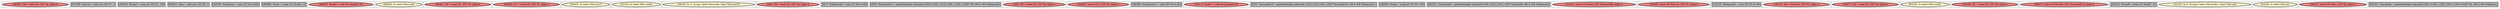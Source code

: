 
digraph G {





subgraph cluster33 {


node1861 [penwidth=3.0,fontsize=20,fillcolor=lightcoral,label="[46/47]  %6 = load i32, i32* %j, align 4",shape=ellipse,style=filled ]



}

subgraph cluster27 {


node1855 [penwidth=3.0,fontsize=20,fillcolor=grey,label="[57/58]  %inc14 = add nsw i32 %7, 1",shape=rectangle,style=filled ]



}

subgraph cluster28 {


node1856 [penwidth=3.0,fontsize=20,fillcolor=grey,label="[54/55]  %cmp2 = icmp slt i32 %1, 100",shape=rectangle,style=filled ]



}

subgraph cluster26 {


node1854 [penwidth=3.0,fontsize=20,fillcolor=grey,label="[60/61]  %inc = add nsw i32 %6, 1",shape=rectangle,style=filled ]



}

subgraph cluster29 {


node1857 [penwidth=3.0,fontsize=20,fillcolor=grey,label="[52/53]  %idxprom = sext i32 %2 to i64",shape=rectangle,style=filled ]



}

subgraph cluster25 {


node1853 [penwidth=3.0,fontsize=20,fillcolor=grey,label="[68/69]  %rem = srem i32 %call4, 10",shape=rectangle,style=filled ]



}

subgraph cluster24 {


node1852 [penwidth=3.0,fontsize=20,fillcolor=lightcoral,label="[66/67]  %call4 = call i32 @rand() #3",shape=ellipse,style=filled ]



}

subgraph cluster22 {


node1850 [penwidth=3.0,fontsize=20,fillcolor=lemonchiffon,label="[64/65]  br label %for.cond",shape=ellipse,style=filled ]



}

subgraph cluster20 {


node1848 [penwidth=3.0,fontsize=20,fillcolor=lightcoral,label="[38/41]  %0 = load i32, i32* %i, align 4",shape=ellipse,style=filled ]



}

subgraph cluster18 {


node1846 [penwidth=3.0,fontsize=20,fillcolor=lightcoral,label="[56/59]  %7 = load i32, i32* %i, align 4",shape=ellipse,style=filled ]



}

subgraph cluster34 {


node1862 [penwidth=3.0,fontsize=20,fillcolor=lemonchiffon,label="[44/45]  br label %for.inc13",shape=ellipse,style=filled ]



}

subgraph cluster16 {


node1844 [penwidth=3.0,fontsize=20,fillcolor=lemonchiffon,label="[32/33]  br label %for.cond1",shape=ellipse,style=filled ]



}

subgraph cluster17 {


node1845 [penwidth=3.0,fontsize=20,fillcolor=lemonchiffon,label="[34/35]  br i1 %cmp, label %for.body, label %for.end15",shape=ellipse,style=filled ]



}

subgraph cluster4 {


node1832 [penwidth=3.0,fontsize=20,fillcolor=lightcoral,label="[8/9]  %4 = load i32, i32* %i, align 4",shape=ellipse,style=filled ]



}

subgraph cluster3 {


node1831 [penwidth=3.0,fontsize=20,fillcolor=grey,label="[6/7]  %idxprom9 = sext i32 %4 to i64",shape=rectangle,style=filled ]



}

subgraph cluster2 {


node1830 [penwidth=3.0,fontsize=20,fillcolor=grey,label="[4/5]  %arrayidx10 = getelementptr inbounds [100 x [100 x i32]], [100 x [100 x i32]]* %b, i64 0, i64 %idxprom9",shape=rectangle,style=filled ]



}

subgraph cluster1 {


node1829 [penwidth=3.0,fontsize=20,fillcolor=lightcoral,label="[2/3]  %5 = load i32, i32* %j, align 4",shape=ellipse,style=filled ]



}

subgraph cluster12 {


node1840 [penwidth=3.0,fontsize=20,fillcolor=lightcoral,label="[24/25]  store i32 0, i32* %j, align 4",shape=ellipse,style=filled ]



}

subgraph cluster32 {


node1860 [penwidth=3.0,fontsize=20,fillcolor=grey,label="[48/49]  %idxprom11 = sext i32 %5 to i64",shape=rectangle,style=filled ]



}

subgraph cluster5 {


node1833 [penwidth=3.0,fontsize=20,fillcolor=lightcoral,label="[10/11]  %call7 = call i32 @rand() #3",shape=ellipse,style=filled ]



}

subgraph cluster0 {


node1828 [penwidth=3.0,fontsize=20,fillcolor=grey,label="[0/1]  %arrayidx12 = getelementptr inbounds [100 x i32], [100 x i32]* %arrayidx10, i64 0, i64 %idxprom11",shape=rectangle,style=filled ]



}

subgraph cluster31 {


node1859 [penwidth=3.0,fontsize=20,fillcolor=grey,label="[39/40]  %cmp = icmp slt i32 %0, 100",shape=rectangle,style=filled ]



}

subgraph cluster30 {


node1858 [penwidth=3.0,fontsize=20,fillcolor=grey,label="[50/51]  %arrayidx6 = getelementptr inbounds [100 x i32], [100 x i32]* %arrayidx, i64 0, i64 %idxprom5",shape=rectangle,style=filled ]



}

subgraph cluster6 {


node1834 [penwidth=3.0,fontsize=20,fillcolor=lightcoral,label="[12/13]  store i32 %rem, i32* %arrayidx6, align 4",shape=ellipse,style=filled ]



}

subgraph cluster14 {


node1842 [penwidth=3.0,fontsize=20,fillcolor=lightcoral,label="[28/29]  store i32 %inc14, i32* %i, align 4",shape=ellipse,style=filled ]



}

subgraph cluster7 {


node1835 [penwidth=3.0,fontsize=20,fillcolor=grey,label="[14/15]  %idxprom5 = sext i32 %3 to i64",shape=rectangle,style=filled ]



}

subgraph cluster23 {


node1851 [penwidth=3.0,fontsize=20,fillcolor=lightcoral,label="[70/71]  %2 = load i32, i32* %i, align 4",shape=ellipse,style=filled ]



}

subgraph cluster8 {


node1836 [penwidth=3.0,fontsize=20,fillcolor=lightcoral,label="[16/17]  %3 = load i32, i32* %j, align 4",shape=ellipse,style=filled ]



}

subgraph cluster21 {


node1849 [penwidth=3.0,fontsize=20,fillcolor=lemonchiffon,label="[62/63]  br label %for.cond1",shape=ellipse,style=filled ]



}

subgraph cluster9 {


node1837 [penwidth=3.0,fontsize=20,fillcolor=lightcoral,label="[18/19]  %1 = load i32, i32* %j, align 4",shape=ellipse,style=filled ]



}

subgraph cluster19 {


node1847 [penwidth=3.0,fontsize=20,fillcolor=lightcoral,label="[36/37]  store i32 %rem8, i32* %arrayidx12, align 4",shape=ellipse,style=filled ]



}

subgraph cluster10 {


node1838 [penwidth=3.0,fontsize=20,fillcolor=grey,label="[20/21]  %rem8 = srem i32 %call7, 10",shape=rectangle,style=filled ]



}

subgraph cluster11 {


node1839 [penwidth=3.0,fontsize=20,fillcolor=lemonchiffon,label="[22/23]  br i1 %cmp2, label %for.body3, label %for.end",shape=ellipse,style=filled ]



}

subgraph cluster35 {


node1863 [penwidth=3.0,fontsize=20,fillcolor=lemonchiffon,label="[42/43]  br label %for.inc",shape=ellipse,style=filled ]



}

subgraph cluster13 {


node1841 [penwidth=3.0,fontsize=20,fillcolor=lightcoral,label="[26/27]  store i32 %inc, i32* %j, align 4",shape=ellipse,style=filled ]



}

subgraph cluster15 {


node1843 [penwidth=3.0,fontsize=20,fillcolor=grey,label="[30/31]  %arrayidx = getelementptr inbounds [100 x [100 x i32]], [100 x [100 x i32]]* %a, i64 0, i64 %idxprom",shape=rectangle,style=filled ]



}

}
